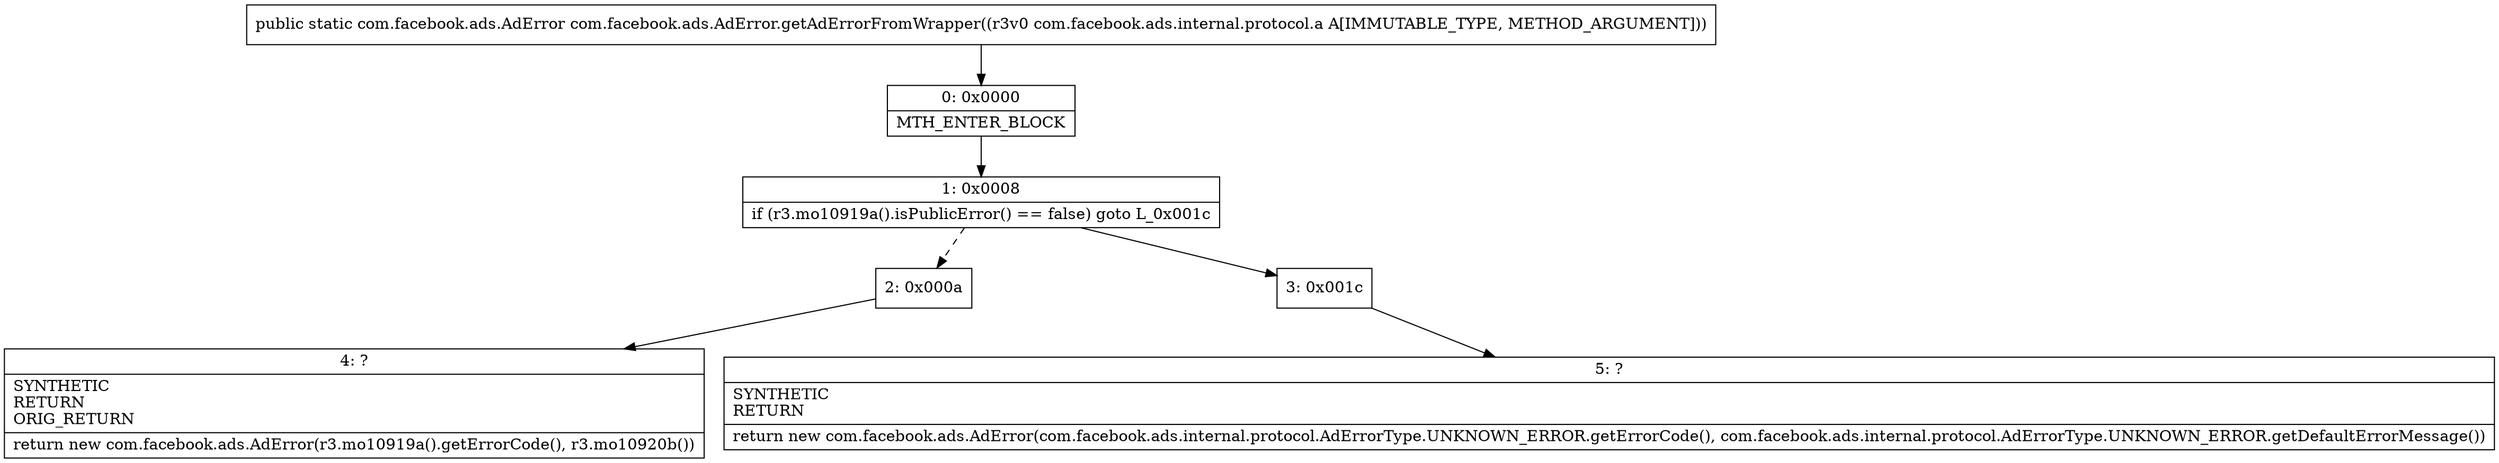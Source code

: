 digraph "CFG forcom.facebook.ads.AdError.getAdErrorFromWrapper(Lcom\/facebook\/ads\/internal\/protocol\/a;)Lcom\/facebook\/ads\/AdError;" {
Node_0 [shape=record,label="{0\:\ 0x0000|MTH_ENTER_BLOCK\l}"];
Node_1 [shape=record,label="{1\:\ 0x0008|if (r3.mo10919a().isPublicError() == false) goto L_0x001c\l}"];
Node_2 [shape=record,label="{2\:\ 0x000a}"];
Node_3 [shape=record,label="{3\:\ 0x001c}"];
Node_4 [shape=record,label="{4\:\ ?|SYNTHETIC\lRETURN\lORIG_RETURN\l|return new com.facebook.ads.AdError(r3.mo10919a().getErrorCode(), r3.mo10920b())\l}"];
Node_5 [shape=record,label="{5\:\ ?|SYNTHETIC\lRETURN\l|return new com.facebook.ads.AdError(com.facebook.ads.internal.protocol.AdErrorType.UNKNOWN_ERROR.getErrorCode(), com.facebook.ads.internal.protocol.AdErrorType.UNKNOWN_ERROR.getDefaultErrorMessage())\l}"];
MethodNode[shape=record,label="{public static com.facebook.ads.AdError com.facebook.ads.AdError.getAdErrorFromWrapper((r3v0 com.facebook.ads.internal.protocol.a A[IMMUTABLE_TYPE, METHOD_ARGUMENT])) }"];
MethodNode -> Node_0;
Node_0 -> Node_1;
Node_1 -> Node_2[style=dashed];
Node_1 -> Node_3;
Node_2 -> Node_4;
Node_3 -> Node_5;
}

